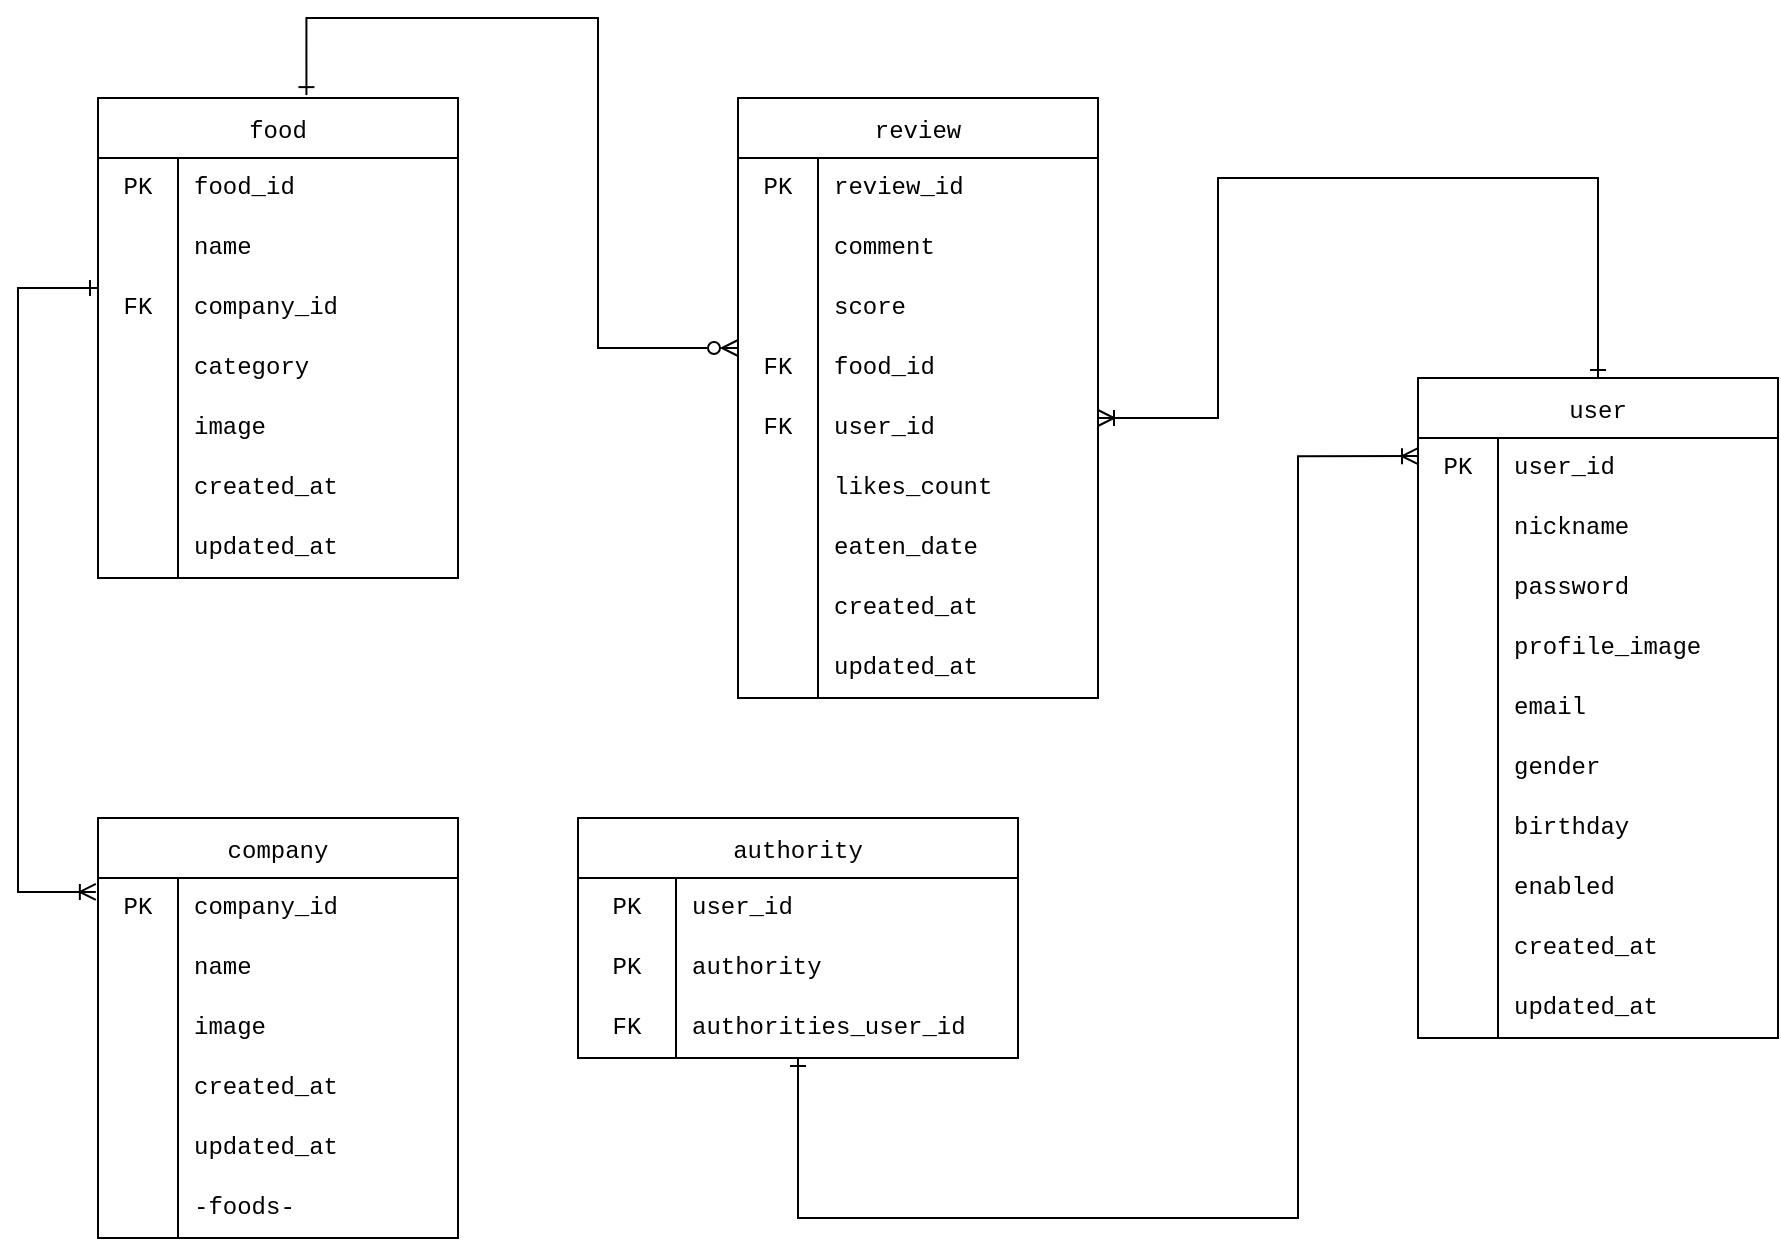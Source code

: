 <mxfile>
    <diagram id="VtJQWgpLsLwjE4KGyv9r" name="페이지-1">
        <mxGraphModel dx="1047" dy="664" grid="1" gridSize="10" guides="1" tooltips="1" connect="1" arrows="1" fold="1" page="1" pageScale="1" pageWidth="1169" pageHeight="827" background="none" math="0" shadow="0">
            <root>
                <mxCell id="0"/>
                <mxCell id="1" parent="0"/>
                <mxCell id="TjO5_9sS9XQUn8M-0InC-1" value="food" style="shape=table;startSize=30;container=1;collapsible=0;childLayout=tableLayout;fixedRows=1;rowLines=0;fontStyle=0;fontFamily=Courier New;labelBackgroundColor=none;fontColor=default;fontSize=12;" parent="1" vertex="1">
                    <mxGeometry x="80" y="80" width="180" height="240" as="geometry"/>
                </mxCell>
                <mxCell id="TjO5_9sS9XQUn8M-0InC-2" value="" style="shape=tableRow;horizontal=0;startSize=0;swimlaneHead=0;swimlaneBody=0;top=0;left=0;bottom=0;right=0;collapsible=0;dropTarget=0;fillColor=none;points=[[0,0.5],[1,0.5]];portConstraint=eastwest;fontFamily=Courier New;labelBackgroundColor=none;fontColor=default;fontStyle=0;fontSize=12;" parent="TjO5_9sS9XQUn8M-0InC-1" vertex="1">
                    <mxGeometry y="30" width="180" height="30" as="geometry"/>
                </mxCell>
                <mxCell id="TjO5_9sS9XQUn8M-0InC-3" value="PK" style="shape=partialRectangle;html=1;whiteSpace=wrap;connectable=0;fillColor=none;top=0;left=0;bottom=0;right=0;overflow=hidden;pointerEvents=1;fontFamily=Courier New;labelBackgroundColor=none;fontColor=default;fontStyle=0;fontSize=12;" parent="TjO5_9sS9XQUn8M-0InC-2" vertex="1">
                    <mxGeometry width="40" height="30" as="geometry">
                        <mxRectangle width="40" height="30" as="alternateBounds"/>
                    </mxGeometry>
                </mxCell>
                <mxCell id="TjO5_9sS9XQUn8M-0InC-4" value="food_id" style="shape=partialRectangle;html=1;whiteSpace=wrap;connectable=0;fillColor=none;top=0;left=0;bottom=0;right=0;align=left;spacingLeft=6;overflow=hidden;fontFamily=Courier New;labelBackgroundColor=none;fontColor=default;fontStyle=0;fontSize=12;" parent="TjO5_9sS9XQUn8M-0InC-2" vertex="1">
                    <mxGeometry x="40" width="140" height="30" as="geometry">
                        <mxRectangle width="140" height="30" as="alternateBounds"/>
                    </mxGeometry>
                </mxCell>
                <mxCell id="TjO5_9sS9XQUn8M-0InC-5" value="" style="shape=tableRow;horizontal=0;startSize=0;swimlaneHead=0;swimlaneBody=0;top=0;left=0;bottom=0;right=0;collapsible=0;dropTarget=0;fillColor=none;points=[[0,0.5],[1,0.5]];portConstraint=eastwest;fontFamily=Courier New;labelBackgroundColor=none;fontColor=default;fontStyle=0;fontSize=12;" parent="TjO5_9sS9XQUn8M-0InC-1" vertex="1">
                    <mxGeometry y="60" width="180" height="30" as="geometry"/>
                </mxCell>
                <mxCell id="TjO5_9sS9XQUn8M-0InC-6" value="" style="shape=partialRectangle;html=1;whiteSpace=wrap;connectable=0;fillColor=none;top=0;left=0;bottom=0;right=0;overflow=hidden;fontFamily=Courier New;labelBackgroundColor=none;fontColor=default;fontStyle=0;fontSize=12;" parent="TjO5_9sS9XQUn8M-0InC-5" vertex="1">
                    <mxGeometry width="40" height="30" as="geometry">
                        <mxRectangle width="40" height="30" as="alternateBounds"/>
                    </mxGeometry>
                </mxCell>
                <mxCell id="TjO5_9sS9XQUn8M-0InC-7" value="name" style="shape=partialRectangle;html=1;whiteSpace=wrap;connectable=0;fillColor=none;top=0;left=0;bottom=0;right=0;align=left;spacingLeft=6;overflow=hidden;fontFamily=Courier New;labelBackgroundColor=none;fontColor=default;fontStyle=0;fontSize=12;" parent="TjO5_9sS9XQUn8M-0InC-5" vertex="1">
                    <mxGeometry x="40" width="140" height="30" as="geometry">
                        <mxRectangle width="140" height="30" as="alternateBounds"/>
                    </mxGeometry>
                </mxCell>
                <mxCell id="TjO5_9sS9XQUn8M-0InC-70" style="shape=tableRow;horizontal=0;startSize=0;swimlaneHead=0;swimlaneBody=0;top=0;left=0;bottom=0;right=0;collapsible=0;dropTarget=0;fillColor=none;points=[[0,0.5],[1,0.5]];portConstraint=eastwest;fontFamily=Courier New;labelBackgroundColor=none;fontColor=default;fontStyle=0;fontSize=12;" parent="TjO5_9sS9XQUn8M-0InC-1" vertex="1">
                    <mxGeometry y="90" width="180" height="30" as="geometry"/>
                </mxCell>
                <mxCell id="TjO5_9sS9XQUn8M-0InC-71" value="FK" style="shape=partialRectangle;html=1;whiteSpace=wrap;connectable=0;fillColor=none;top=0;left=0;bottom=0;right=0;overflow=hidden;fontFamily=Courier New;labelBackgroundColor=none;fontColor=default;fontStyle=0;fontSize=12;" parent="TjO5_9sS9XQUn8M-0InC-70" vertex="1">
                    <mxGeometry width="40" height="30" as="geometry">
                        <mxRectangle width="40" height="30" as="alternateBounds"/>
                    </mxGeometry>
                </mxCell>
                <mxCell id="TjO5_9sS9XQUn8M-0InC-72" value="company_id" style="shape=partialRectangle;html=1;whiteSpace=wrap;connectable=0;fillColor=none;top=0;left=0;bottom=0;right=0;align=left;spacingLeft=6;overflow=hidden;fontFamily=Courier New;labelBackgroundColor=none;fontColor=default;fontStyle=0;fontSize=12;" parent="TjO5_9sS9XQUn8M-0InC-70" vertex="1">
                    <mxGeometry x="40" width="140" height="30" as="geometry">
                        <mxRectangle width="140" height="30" as="alternateBounds"/>
                    </mxGeometry>
                </mxCell>
                <mxCell id="TjO5_9sS9XQUn8M-0InC-148" style="shape=tableRow;horizontal=0;startSize=0;swimlaneHead=0;swimlaneBody=0;top=0;left=0;bottom=0;right=0;collapsible=0;dropTarget=0;fillColor=none;points=[[0,0.5],[1,0.5]];portConstraint=eastwest;fontFamily=Courier New;labelBackgroundColor=none;fontColor=default;fontStyle=0;fontSize=12;" parent="TjO5_9sS9XQUn8M-0InC-1" vertex="1">
                    <mxGeometry y="120" width="180" height="30" as="geometry"/>
                </mxCell>
                <mxCell id="TjO5_9sS9XQUn8M-0InC-149" style="shape=partialRectangle;html=1;whiteSpace=wrap;connectable=0;fillColor=none;top=0;left=0;bottom=0;right=0;overflow=hidden;fontFamily=Courier New;labelBackgroundColor=none;fontColor=default;fontStyle=0;fontSize=12;" parent="TjO5_9sS9XQUn8M-0InC-148" vertex="1">
                    <mxGeometry width="40" height="30" as="geometry">
                        <mxRectangle width="40" height="30" as="alternateBounds"/>
                    </mxGeometry>
                </mxCell>
                <mxCell id="TjO5_9sS9XQUn8M-0InC-150" value="category" style="shape=partialRectangle;html=1;whiteSpace=wrap;connectable=0;fillColor=none;top=0;left=0;bottom=0;right=0;align=left;spacingLeft=6;overflow=hidden;fontFamily=Courier New;labelBackgroundColor=none;fontColor=default;fontStyle=0;fontSize=12;" parent="TjO5_9sS9XQUn8M-0InC-148" vertex="1">
                    <mxGeometry x="40" width="140" height="30" as="geometry">
                        <mxRectangle width="140" height="30" as="alternateBounds"/>
                    </mxGeometry>
                </mxCell>
                <mxCell id="TjO5_9sS9XQUn8M-0InC-39" style="shape=tableRow;horizontal=0;startSize=0;swimlaneHead=0;swimlaneBody=0;top=0;left=0;bottom=0;right=0;collapsible=0;dropTarget=0;fillColor=none;points=[[0,0.5],[1,0.5]];portConstraint=eastwest;fontFamily=Courier New;labelBackgroundColor=none;fontColor=default;fontStyle=0;fontSize=12;" parent="TjO5_9sS9XQUn8M-0InC-1" vertex="1">
                    <mxGeometry y="150" width="180" height="30" as="geometry"/>
                </mxCell>
                <mxCell id="TjO5_9sS9XQUn8M-0InC-40" style="shape=partialRectangle;html=1;whiteSpace=wrap;connectable=0;fillColor=none;top=0;left=0;bottom=0;right=0;overflow=hidden;fontFamily=Courier New;labelBackgroundColor=none;fontColor=default;fontStyle=0;fontSize=12;" parent="TjO5_9sS9XQUn8M-0InC-39" vertex="1">
                    <mxGeometry width="40" height="30" as="geometry">
                        <mxRectangle width="40" height="30" as="alternateBounds"/>
                    </mxGeometry>
                </mxCell>
                <mxCell id="TjO5_9sS9XQUn8M-0InC-41" value="image" style="shape=partialRectangle;html=1;whiteSpace=wrap;connectable=0;fillColor=none;top=0;left=0;bottom=0;right=0;align=left;spacingLeft=6;overflow=hidden;fontFamily=Courier New;labelBackgroundColor=none;fontColor=default;fontStyle=0;fontSize=12;" parent="TjO5_9sS9XQUn8M-0InC-39" vertex="1">
                    <mxGeometry x="40" width="140" height="30" as="geometry">
                        <mxRectangle width="140" height="30" as="alternateBounds"/>
                    </mxGeometry>
                </mxCell>
                <mxCell id="TjO5_9sS9XQUn8M-0InC-42" style="shape=tableRow;horizontal=0;startSize=0;swimlaneHead=0;swimlaneBody=0;top=0;left=0;bottom=0;right=0;collapsible=0;dropTarget=0;fillColor=none;points=[[0,0.5],[1,0.5]];portConstraint=eastwest;fontFamily=Courier New;labelBackgroundColor=none;fontColor=default;fontStyle=0;fontSize=12;" parent="TjO5_9sS9XQUn8M-0InC-1" vertex="1">
                    <mxGeometry y="180" width="180" height="30" as="geometry"/>
                </mxCell>
                <mxCell id="TjO5_9sS9XQUn8M-0InC-43" style="shape=partialRectangle;html=1;whiteSpace=wrap;connectable=0;fillColor=none;top=0;left=0;bottom=0;right=0;overflow=hidden;fontFamily=Courier New;labelBackgroundColor=none;fontColor=default;fontStyle=0;fontSize=12;" parent="TjO5_9sS9XQUn8M-0InC-42" vertex="1">
                    <mxGeometry width="40" height="30" as="geometry">
                        <mxRectangle width="40" height="30" as="alternateBounds"/>
                    </mxGeometry>
                </mxCell>
                <mxCell id="TjO5_9sS9XQUn8M-0InC-44" value="created_at" style="shape=partialRectangle;html=1;whiteSpace=wrap;connectable=0;fillColor=none;top=0;left=0;bottom=0;right=0;align=left;spacingLeft=6;overflow=hidden;fontFamily=Courier New;labelBackgroundColor=none;fontColor=default;fontStyle=0;fontSize=12;" parent="TjO5_9sS9XQUn8M-0InC-42" vertex="1">
                    <mxGeometry x="40" width="140" height="30" as="geometry">
                        <mxRectangle width="140" height="30" as="alternateBounds"/>
                    </mxGeometry>
                </mxCell>
                <mxCell id="TjO5_9sS9XQUn8M-0InC-45" style="shape=tableRow;horizontal=0;startSize=0;swimlaneHead=0;swimlaneBody=0;top=0;left=0;bottom=0;right=0;collapsible=0;dropTarget=0;fillColor=none;points=[[0,0.5],[1,0.5]];portConstraint=eastwest;fontFamily=Courier New;labelBackgroundColor=none;fontColor=default;fontStyle=0;fontSize=12;" parent="TjO5_9sS9XQUn8M-0InC-1" vertex="1">
                    <mxGeometry y="210" width="180" height="30" as="geometry"/>
                </mxCell>
                <mxCell id="TjO5_9sS9XQUn8M-0InC-46" style="shape=partialRectangle;html=1;whiteSpace=wrap;connectable=0;fillColor=none;top=0;left=0;bottom=0;right=0;overflow=hidden;fontFamily=Courier New;labelBackgroundColor=none;fontColor=default;fontStyle=0;fontSize=12;" parent="TjO5_9sS9XQUn8M-0InC-45" vertex="1">
                    <mxGeometry width="40" height="30" as="geometry">
                        <mxRectangle width="40" height="30" as="alternateBounds"/>
                    </mxGeometry>
                </mxCell>
                <mxCell id="TjO5_9sS9XQUn8M-0InC-47" value="updated_at" style="shape=partialRectangle;html=1;whiteSpace=wrap;connectable=0;fillColor=none;top=0;left=0;bottom=0;right=0;align=left;spacingLeft=6;overflow=hidden;fontFamily=Courier New;labelBackgroundColor=none;fontColor=default;fontStyle=0;fontSize=12;" parent="TjO5_9sS9XQUn8M-0InC-45" vertex="1">
                    <mxGeometry x="40" width="140" height="30" as="geometry">
                        <mxRectangle width="140" height="30" as="alternateBounds"/>
                    </mxGeometry>
                </mxCell>
                <mxCell id="TjO5_9sS9XQUn8M-0InC-48" value="company" style="shape=table;startSize=30;container=1;collapsible=0;childLayout=tableLayout;fixedRows=1;rowLines=0;fontStyle=0;fontFamily=Courier New;labelBackgroundColor=none;fontColor=default;fontSize=12;" parent="1" vertex="1">
                    <mxGeometry x="80" y="440" width="180" height="210" as="geometry"/>
                </mxCell>
                <mxCell id="TjO5_9sS9XQUn8M-0InC-49" value="" style="shape=tableRow;horizontal=0;startSize=0;swimlaneHead=0;swimlaneBody=0;top=0;left=0;bottom=0;right=0;collapsible=0;dropTarget=0;fillColor=none;points=[[0,0.5],[1,0.5]];portConstraint=eastwest;fontFamily=Courier New;labelBackgroundColor=none;fontColor=default;fontStyle=0;fontSize=12;" parent="TjO5_9sS9XQUn8M-0InC-48" vertex="1">
                    <mxGeometry y="30" width="180" height="30" as="geometry"/>
                </mxCell>
                <mxCell id="TjO5_9sS9XQUn8M-0InC-50" value="PK" style="shape=partialRectangle;html=1;whiteSpace=wrap;connectable=0;fillColor=none;top=0;left=0;bottom=0;right=0;overflow=hidden;pointerEvents=1;fontFamily=Courier New;labelBackgroundColor=none;fontColor=default;fontStyle=0;fontSize=12;" parent="TjO5_9sS9XQUn8M-0InC-49" vertex="1">
                    <mxGeometry width="40" height="30" as="geometry">
                        <mxRectangle width="40" height="30" as="alternateBounds"/>
                    </mxGeometry>
                </mxCell>
                <mxCell id="TjO5_9sS9XQUn8M-0InC-51" value="company_id" style="shape=partialRectangle;html=1;whiteSpace=wrap;connectable=0;fillColor=none;top=0;left=0;bottom=0;right=0;align=left;spacingLeft=6;overflow=hidden;fontFamily=Courier New;labelBackgroundColor=none;fontColor=default;fontStyle=0;fontSize=12;" parent="TjO5_9sS9XQUn8M-0InC-49" vertex="1">
                    <mxGeometry x="40" width="140" height="30" as="geometry">
                        <mxRectangle width="140" height="30" as="alternateBounds"/>
                    </mxGeometry>
                </mxCell>
                <mxCell id="TjO5_9sS9XQUn8M-0InC-52" value="" style="shape=tableRow;horizontal=0;startSize=0;swimlaneHead=0;swimlaneBody=0;top=0;left=0;bottom=0;right=0;collapsible=0;dropTarget=0;fillColor=none;points=[[0,0.5],[1,0.5]];portConstraint=eastwest;fontFamily=Courier New;labelBackgroundColor=none;fontColor=default;fontStyle=0;fontSize=12;" parent="TjO5_9sS9XQUn8M-0InC-48" vertex="1">
                    <mxGeometry y="60" width="180" height="30" as="geometry"/>
                </mxCell>
                <mxCell id="TjO5_9sS9XQUn8M-0InC-53" value="" style="shape=partialRectangle;html=1;whiteSpace=wrap;connectable=0;fillColor=none;top=0;left=0;bottom=0;right=0;overflow=hidden;fontFamily=Courier New;labelBackgroundColor=none;fontColor=default;fontStyle=0;fontSize=12;" parent="TjO5_9sS9XQUn8M-0InC-52" vertex="1">
                    <mxGeometry width="40" height="30" as="geometry">
                        <mxRectangle width="40" height="30" as="alternateBounds"/>
                    </mxGeometry>
                </mxCell>
                <mxCell id="TjO5_9sS9XQUn8M-0InC-54" value="name" style="shape=partialRectangle;html=1;whiteSpace=wrap;connectable=0;fillColor=none;top=0;left=0;bottom=0;right=0;align=left;spacingLeft=6;overflow=hidden;fontFamily=Courier New;labelBackgroundColor=none;fontColor=default;fontStyle=0;fontSize=12;" parent="TjO5_9sS9XQUn8M-0InC-52" vertex="1">
                    <mxGeometry x="40" width="140" height="30" as="geometry">
                        <mxRectangle width="140" height="30" as="alternateBounds"/>
                    </mxGeometry>
                </mxCell>
                <mxCell id="TjO5_9sS9XQUn8M-0InC-58" style="shape=tableRow;horizontal=0;startSize=0;swimlaneHead=0;swimlaneBody=0;top=0;left=0;bottom=0;right=0;collapsible=0;dropTarget=0;fillColor=none;points=[[0,0.5],[1,0.5]];portConstraint=eastwest;fontFamily=Courier New;labelBackgroundColor=none;fontColor=default;fontStyle=0;fontSize=12;" parent="TjO5_9sS9XQUn8M-0InC-48" vertex="1">
                    <mxGeometry y="90" width="180" height="30" as="geometry"/>
                </mxCell>
                <mxCell id="TjO5_9sS9XQUn8M-0InC-59" style="shape=partialRectangle;html=1;whiteSpace=wrap;connectable=0;fillColor=none;top=0;left=0;bottom=0;right=0;overflow=hidden;fontFamily=Courier New;labelBackgroundColor=none;fontColor=default;fontStyle=0;fontSize=12;" parent="TjO5_9sS9XQUn8M-0InC-58" vertex="1">
                    <mxGeometry width="40" height="30" as="geometry">
                        <mxRectangle width="40" height="30" as="alternateBounds"/>
                    </mxGeometry>
                </mxCell>
                <mxCell id="TjO5_9sS9XQUn8M-0InC-60" value="image" style="shape=partialRectangle;html=1;whiteSpace=wrap;connectable=0;fillColor=none;top=0;left=0;bottom=0;right=0;align=left;spacingLeft=6;overflow=hidden;fontFamily=Courier New;labelBackgroundColor=none;fontColor=default;fontStyle=0;fontSize=12;" parent="TjO5_9sS9XQUn8M-0InC-58" vertex="1">
                    <mxGeometry x="40" width="140" height="30" as="geometry">
                        <mxRectangle width="140" height="30" as="alternateBounds"/>
                    </mxGeometry>
                </mxCell>
                <mxCell id="TjO5_9sS9XQUn8M-0InC-61" style="shape=tableRow;horizontal=0;startSize=0;swimlaneHead=0;swimlaneBody=0;top=0;left=0;bottom=0;right=0;collapsible=0;dropTarget=0;fillColor=none;points=[[0,0.5],[1,0.5]];portConstraint=eastwest;fontFamily=Courier New;labelBackgroundColor=none;fontColor=default;fontStyle=0;fontSize=12;" parent="TjO5_9sS9XQUn8M-0InC-48" vertex="1">
                    <mxGeometry y="120" width="180" height="30" as="geometry"/>
                </mxCell>
                <mxCell id="TjO5_9sS9XQUn8M-0InC-62" style="shape=partialRectangle;html=1;whiteSpace=wrap;connectable=0;fillColor=none;top=0;left=0;bottom=0;right=0;overflow=hidden;fontFamily=Courier New;labelBackgroundColor=none;fontColor=default;fontStyle=0;fontSize=12;" parent="TjO5_9sS9XQUn8M-0InC-61" vertex="1">
                    <mxGeometry width="40" height="30" as="geometry">
                        <mxRectangle width="40" height="30" as="alternateBounds"/>
                    </mxGeometry>
                </mxCell>
                <mxCell id="TjO5_9sS9XQUn8M-0InC-63" value="created_at" style="shape=partialRectangle;html=1;whiteSpace=wrap;connectable=0;fillColor=none;top=0;left=0;bottom=0;right=0;align=left;spacingLeft=6;overflow=hidden;fontFamily=Courier New;labelBackgroundColor=none;fontColor=default;fontStyle=0;fontSize=12;" parent="TjO5_9sS9XQUn8M-0InC-61" vertex="1">
                    <mxGeometry x="40" width="140" height="30" as="geometry">
                        <mxRectangle width="140" height="30" as="alternateBounds"/>
                    </mxGeometry>
                </mxCell>
                <mxCell id="TjO5_9sS9XQUn8M-0InC-64" style="shape=tableRow;horizontal=0;startSize=0;swimlaneHead=0;swimlaneBody=0;top=0;left=0;bottom=0;right=0;collapsible=0;dropTarget=0;fillColor=none;points=[[0,0.5],[1,0.5]];portConstraint=eastwest;fontFamily=Courier New;labelBackgroundColor=none;fontColor=default;fontStyle=0;fontSize=12;" parent="TjO5_9sS9XQUn8M-0InC-48" vertex="1">
                    <mxGeometry y="150" width="180" height="30" as="geometry"/>
                </mxCell>
                <mxCell id="TjO5_9sS9XQUn8M-0InC-65" style="shape=partialRectangle;html=1;whiteSpace=wrap;connectable=0;fillColor=none;top=0;left=0;bottom=0;right=0;overflow=hidden;fontFamily=Courier New;labelBackgroundColor=none;fontColor=default;fontStyle=0;fontSize=12;" parent="TjO5_9sS9XQUn8M-0InC-64" vertex="1">
                    <mxGeometry width="40" height="30" as="geometry">
                        <mxRectangle width="40" height="30" as="alternateBounds"/>
                    </mxGeometry>
                </mxCell>
                <mxCell id="TjO5_9sS9XQUn8M-0InC-66" value="updated_at" style="shape=partialRectangle;html=1;whiteSpace=wrap;connectable=0;fillColor=none;top=0;left=0;bottom=0;right=0;align=left;spacingLeft=6;overflow=hidden;fontFamily=Courier New;labelBackgroundColor=none;fontColor=default;fontStyle=0;fontSize=12;" parent="TjO5_9sS9XQUn8M-0InC-64" vertex="1">
                    <mxGeometry x="40" width="140" height="30" as="geometry">
                        <mxRectangle width="140" height="30" as="alternateBounds"/>
                    </mxGeometry>
                </mxCell>
                <mxCell id="TjO5_9sS9XQUn8M-0InC-67" style="shape=tableRow;horizontal=0;startSize=0;swimlaneHead=0;swimlaneBody=0;top=0;left=0;bottom=0;right=0;collapsible=0;dropTarget=0;fillColor=none;points=[[0,0.5],[1,0.5]];portConstraint=eastwest;fontFamily=Courier New;labelBackgroundColor=none;fontColor=default;fontStyle=0;fontSize=12;" parent="TjO5_9sS9XQUn8M-0InC-48" vertex="1">
                    <mxGeometry y="180" width="180" height="30" as="geometry"/>
                </mxCell>
                <mxCell id="TjO5_9sS9XQUn8M-0InC-68" value="" style="shape=partialRectangle;html=1;whiteSpace=wrap;connectable=0;fillColor=none;top=0;left=0;bottom=0;right=0;overflow=hidden;fontFamily=Courier New;labelBackgroundColor=none;fontColor=default;fontStyle=0;fontSize=12;" parent="TjO5_9sS9XQUn8M-0InC-67" vertex="1">
                    <mxGeometry width="40" height="30" as="geometry">
                        <mxRectangle width="40" height="30" as="alternateBounds"/>
                    </mxGeometry>
                </mxCell>
                <mxCell id="TjO5_9sS9XQUn8M-0InC-69" value="-foods-" style="shape=partialRectangle;html=1;whiteSpace=wrap;connectable=0;fillColor=none;top=0;left=0;bottom=0;right=0;align=left;spacingLeft=6;overflow=hidden;fontFamily=Courier New;labelBackgroundColor=none;fontColor=default;fontStyle=0;fontSize=12;" parent="TjO5_9sS9XQUn8M-0InC-67" vertex="1">
                    <mxGeometry x="40" width="140" height="30" as="geometry">
                        <mxRectangle width="140" height="30" as="alternateBounds"/>
                    </mxGeometry>
                </mxCell>
                <mxCell id="TjO5_9sS9XQUn8M-0InC-185" style="edgeStyle=orthogonalEdgeStyle;rounded=0;orthogonalLoop=1;jettySize=auto;html=1;startArrow=ERone;startFill=0;endArrow=ERoneToMany;endFill=0;fontFamily=Courier New;labelBackgroundColor=none;fontColor=default;fontStyle=0;fontSize=12;" parent="1" source="TjO5_9sS9XQUn8M-0InC-95" target="TjO5_9sS9XQUn8M-0InC-139" edge="1">
                    <mxGeometry relative="1" as="geometry">
                        <Array as="points">
                            <mxPoint x="830" y="120"/>
                            <mxPoint x="640" y="120"/>
                            <mxPoint x="640" y="240"/>
                        </Array>
                    </mxGeometry>
                </mxCell>
                <mxCell id="TjO5_9sS9XQUn8M-0InC-95" value="user" style="shape=table;startSize=30;container=1;collapsible=0;childLayout=tableLayout;fixedRows=1;rowLines=0;fontStyle=0;fontFamily=Courier New;labelBackgroundColor=none;fontColor=default;fontSize=12;" parent="1" vertex="1">
                    <mxGeometry x="740" y="220" width="180" height="330" as="geometry"/>
                </mxCell>
                <mxCell id="TjO5_9sS9XQUn8M-0InC-96" value="" style="shape=tableRow;horizontal=0;startSize=0;swimlaneHead=0;swimlaneBody=0;top=0;left=0;bottom=0;right=0;collapsible=0;dropTarget=0;fillColor=none;points=[[0,0.5],[1,0.5]];portConstraint=eastwest;fontFamily=Courier New;labelBackgroundColor=none;fontColor=default;fontStyle=0;fontSize=12;" parent="TjO5_9sS9XQUn8M-0InC-95" vertex="1">
                    <mxGeometry y="30" width="180" height="30" as="geometry"/>
                </mxCell>
                <mxCell id="TjO5_9sS9XQUn8M-0InC-97" value="PK" style="shape=partialRectangle;html=1;whiteSpace=wrap;connectable=0;fillColor=none;top=0;left=0;bottom=0;right=0;overflow=hidden;pointerEvents=1;fontFamily=Courier New;labelBackgroundColor=none;fontColor=default;fontStyle=0;fontSize=12;" parent="TjO5_9sS9XQUn8M-0InC-96" vertex="1">
                    <mxGeometry width="40" height="30" as="geometry">
                        <mxRectangle width="40" height="30" as="alternateBounds"/>
                    </mxGeometry>
                </mxCell>
                <mxCell id="TjO5_9sS9XQUn8M-0InC-98" value="user_id" style="shape=partialRectangle;html=1;whiteSpace=wrap;connectable=0;fillColor=none;top=0;left=0;bottom=0;right=0;align=left;spacingLeft=6;overflow=hidden;fontFamily=Courier New;labelBackgroundColor=none;fontColor=default;fontStyle=0;fontSize=12;" parent="TjO5_9sS9XQUn8M-0InC-96" vertex="1">
                    <mxGeometry x="40" width="140" height="30" as="geometry">
                        <mxRectangle width="140" height="30" as="alternateBounds"/>
                    </mxGeometry>
                </mxCell>
                <mxCell id="TjO5_9sS9XQUn8M-0InC-99" value="" style="shape=tableRow;horizontal=0;startSize=0;swimlaneHead=0;swimlaneBody=0;top=0;left=0;bottom=0;right=0;collapsible=0;dropTarget=0;fillColor=none;points=[[0,0.5],[1,0.5]];portConstraint=eastwest;fontFamily=Courier New;labelBackgroundColor=none;fontColor=default;fontStyle=0;fontSize=12;" parent="TjO5_9sS9XQUn8M-0InC-95" vertex="1">
                    <mxGeometry y="60" width="180" height="30" as="geometry"/>
                </mxCell>
                <mxCell id="TjO5_9sS9XQUn8M-0InC-100" value="" style="shape=partialRectangle;html=1;whiteSpace=wrap;connectable=0;fillColor=none;top=0;left=0;bottom=0;right=0;overflow=hidden;fontFamily=Courier New;labelBackgroundColor=none;fontColor=default;fontStyle=0;fontSize=12;" parent="TjO5_9sS9XQUn8M-0InC-99" vertex="1">
                    <mxGeometry width="40" height="30" as="geometry">
                        <mxRectangle width="40" height="30" as="alternateBounds"/>
                    </mxGeometry>
                </mxCell>
                <mxCell id="TjO5_9sS9XQUn8M-0InC-101" value="nickname" style="shape=partialRectangle;html=1;whiteSpace=wrap;connectable=0;fillColor=none;top=0;left=0;bottom=0;right=0;align=left;spacingLeft=6;overflow=hidden;fontFamily=Courier New;labelBackgroundColor=none;fontColor=default;fontStyle=0;fontSize=12;" parent="TjO5_9sS9XQUn8M-0InC-99" vertex="1">
                    <mxGeometry x="40" width="140" height="30" as="geometry">
                        <mxRectangle width="140" height="30" as="alternateBounds"/>
                    </mxGeometry>
                </mxCell>
                <mxCell id="TjO5_9sS9XQUn8M-0InC-102" value="" style="shape=tableRow;horizontal=0;startSize=0;swimlaneHead=0;swimlaneBody=0;top=0;left=0;bottom=0;right=0;collapsible=0;dropTarget=0;fillColor=none;points=[[0,0.5],[1,0.5]];portConstraint=eastwest;fontFamily=Courier New;labelBackgroundColor=none;fontColor=default;fontStyle=0;fontSize=12;" parent="TjO5_9sS9XQUn8M-0InC-95" vertex="1">
                    <mxGeometry y="90" width="180" height="30" as="geometry"/>
                </mxCell>
                <mxCell id="TjO5_9sS9XQUn8M-0InC-103" value="" style="shape=partialRectangle;html=1;whiteSpace=wrap;connectable=0;fillColor=none;top=0;left=0;bottom=0;right=0;overflow=hidden;fontFamily=Courier New;labelBackgroundColor=none;fontColor=default;fontStyle=0;fontSize=12;" parent="TjO5_9sS9XQUn8M-0InC-102" vertex="1">
                    <mxGeometry width="40" height="30" as="geometry">
                        <mxRectangle width="40" height="30" as="alternateBounds"/>
                    </mxGeometry>
                </mxCell>
                <mxCell id="TjO5_9sS9XQUn8M-0InC-104" value="password" style="shape=partialRectangle;html=1;whiteSpace=wrap;connectable=0;fillColor=none;top=0;left=0;bottom=0;right=0;align=left;spacingLeft=6;overflow=hidden;fontFamily=Courier New;labelBackgroundColor=none;fontColor=default;fontStyle=0;fontSize=12;" parent="TjO5_9sS9XQUn8M-0InC-102" vertex="1">
                    <mxGeometry x="40" width="140" height="30" as="geometry">
                        <mxRectangle width="140" height="30" as="alternateBounds"/>
                    </mxGeometry>
                </mxCell>
                <mxCell id="TjO5_9sS9XQUn8M-0InC-108" style="shape=tableRow;horizontal=0;startSize=0;swimlaneHead=0;swimlaneBody=0;top=0;left=0;bottom=0;right=0;collapsible=0;dropTarget=0;fillColor=none;points=[[0,0.5],[1,0.5]];portConstraint=eastwest;fontFamily=Courier New;labelBackgroundColor=none;fontColor=default;fontStyle=0;fontSize=12;" parent="TjO5_9sS9XQUn8M-0InC-95" vertex="1">
                    <mxGeometry y="120" width="180" height="30" as="geometry"/>
                </mxCell>
                <mxCell id="TjO5_9sS9XQUn8M-0InC-109" style="shape=partialRectangle;html=1;whiteSpace=wrap;connectable=0;fillColor=none;top=0;left=0;bottom=0;right=0;overflow=hidden;fontFamily=Courier New;labelBackgroundColor=none;fontColor=default;fontStyle=0;fontSize=12;" parent="TjO5_9sS9XQUn8M-0InC-108" vertex="1">
                    <mxGeometry width="40" height="30" as="geometry">
                        <mxRectangle width="40" height="30" as="alternateBounds"/>
                    </mxGeometry>
                </mxCell>
                <mxCell id="TjO5_9sS9XQUn8M-0InC-110" value="profile_image" style="shape=partialRectangle;html=1;whiteSpace=wrap;connectable=0;fillColor=none;top=0;left=0;bottom=0;right=0;align=left;spacingLeft=6;overflow=hidden;fontFamily=Courier New;labelBackgroundColor=none;fontColor=default;fontStyle=0;fontSize=12;" parent="TjO5_9sS9XQUn8M-0InC-108" vertex="1">
                    <mxGeometry x="40" width="140" height="30" as="geometry">
                        <mxRectangle width="140" height="30" as="alternateBounds"/>
                    </mxGeometry>
                </mxCell>
                <mxCell id="TjO5_9sS9XQUn8M-0InC-120" style="shape=tableRow;horizontal=0;startSize=0;swimlaneHead=0;swimlaneBody=0;top=0;left=0;bottom=0;right=0;collapsible=0;dropTarget=0;fillColor=none;points=[[0,0.5],[1,0.5]];portConstraint=eastwest;fontFamily=Courier New;labelBackgroundColor=none;fontColor=default;fontStyle=0;fontSize=12;" parent="TjO5_9sS9XQUn8M-0InC-95" vertex="1">
                    <mxGeometry y="150" width="180" height="30" as="geometry"/>
                </mxCell>
                <mxCell id="TjO5_9sS9XQUn8M-0InC-121" style="shape=partialRectangle;html=1;whiteSpace=wrap;connectable=0;fillColor=none;top=0;left=0;bottom=0;right=0;overflow=hidden;fontFamily=Courier New;labelBackgroundColor=none;fontColor=default;fontStyle=0;fontSize=12;" parent="TjO5_9sS9XQUn8M-0InC-120" vertex="1">
                    <mxGeometry width="40" height="30" as="geometry">
                        <mxRectangle width="40" height="30" as="alternateBounds"/>
                    </mxGeometry>
                </mxCell>
                <mxCell id="TjO5_9sS9XQUn8M-0InC-122" value="email" style="shape=partialRectangle;html=1;whiteSpace=wrap;connectable=0;fillColor=none;top=0;left=0;bottom=0;right=0;align=left;spacingLeft=6;overflow=hidden;fontFamily=Courier New;labelBackgroundColor=none;fontColor=default;fontStyle=0;fontSize=12;" parent="TjO5_9sS9XQUn8M-0InC-120" vertex="1">
                    <mxGeometry x="40" width="140" height="30" as="geometry">
                        <mxRectangle width="140" height="30" as="alternateBounds"/>
                    </mxGeometry>
                </mxCell>
                <mxCell id="TjO5_9sS9XQUn8M-0InC-117" style="shape=tableRow;horizontal=0;startSize=0;swimlaneHead=0;swimlaneBody=0;top=0;left=0;bottom=0;right=0;collapsible=0;dropTarget=0;fillColor=none;points=[[0,0.5],[1,0.5]];portConstraint=eastwest;fontFamily=Courier New;labelBackgroundColor=none;fontColor=default;fontStyle=0;fontSize=12;" parent="TjO5_9sS9XQUn8M-0InC-95" vertex="1">
                    <mxGeometry y="180" width="180" height="30" as="geometry"/>
                </mxCell>
                <mxCell id="TjO5_9sS9XQUn8M-0InC-118" style="shape=partialRectangle;html=1;whiteSpace=wrap;connectable=0;fillColor=none;top=0;left=0;bottom=0;right=0;overflow=hidden;fontFamily=Courier New;labelBackgroundColor=none;fontColor=default;fontStyle=0;fontSize=12;" parent="TjO5_9sS9XQUn8M-0InC-117" vertex="1">
                    <mxGeometry width="40" height="30" as="geometry">
                        <mxRectangle width="40" height="30" as="alternateBounds"/>
                    </mxGeometry>
                </mxCell>
                <mxCell id="TjO5_9sS9XQUn8M-0InC-119" value="gender" style="shape=partialRectangle;html=1;whiteSpace=wrap;connectable=0;fillColor=none;top=0;left=0;bottom=0;right=0;align=left;spacingLeft=6;overflow=hidden;fontFamily=Courier New;labelBackgroundColor=none;fontColor=default;fontStyle=0;fontSize=12;" parent="TjO5_9sS9XQUn8M-0InC-117" vertex="1">
                    <mxGeometry x="40" width="140" height="30" as="geometry">
                        <mxRectangle width="140" height="30" as="alternateBounds"/>
                    </mxGeometry>
                </mxCell>
                <mxCell id="TjO5_9sS9XQUn8M-0InC-123" style="shape=tableRow;horizontal=0;startSize=0;swimlaneHead=0;swimlaneBody=0;top=0;left=0;bottom=0;right=0;collapsible=0;dropTarget=0;fillColor=none;points=[[0,0.5],[1,0.5]];portConstraint=eastwest;fontFamily=Courier New;labelBackgroundColor=none;fontColor=default;fontStyle=0;fontSize=12;" parent="TjO5_9sS9XQUn8M-0InC-95" vertex="1">
                    <mxGeometry y="210" width="180" height="30" as="geometry"/>
                </mxCell>
                <mxCell id="TjO5_9sS9XQUn8M-0InC-124" style="shape=partialRectangle;html=1;whiteSpace=wrap;connectable=0;fillColor=none;top=0;left=0;bottom=0;right=0;overflow=hidden;fontFamily=Courier New;labelBackgroundColor=none;fontColor=default;fontStyle=0;fontSize=12;" parent="TjO5_9sS9XQUn8M-0InC-123" vertex="1">
                    <mxGeometry width="40" height="30" as="geometry">
                        <mxRectangle width="40" height="30" as="alternateBounds"/>
                    </mxGeometry>
                </mxCell>
                <mxCell id="TjO5_9sS9XQUn8M-0InC-125" value="birthday" style="shape=partialRectangle;html=1;whiteSpace=wrap;connectable=0;fillColor=none;top=0;left=0;bottom=0;right=0;align=left;spacingLeft=6;overflow=hidden;fontFamily=Courier New;labelBackgroundColor=none;fontColor=default;fontStyle=0;fontSize=12;" parent="TjO5_9sS9XQUn8M-0InC-123" vertex="1">
                    <mxGeometry x="40" width="140" height="30" as="geometry">
                        <mxRectangle width="140" height="30" as="alternateBounds"/>
                    </mxGeometry>
                </mxCell>
                <mxCell id="6" style="shape=tableRow;horizontal=0;startSize=0;swimlaneHead=0;swimlaneBody=0;top=0;left=0;bottom=0;right=0;collapsible=0;dropTarget=0;fillColor=none;points=[[0,0.5],[1,0.5]];portConstraint=eastwest;fontFamily=Courier New;labelBackgroundColor=none;fontColor=default;fontStyle=0;fontSize=12;" parent="TjO5_9sS9XQUn8M-0InC-95" vertex="1">
                    <mxGeometry y="240" width="180" height="30" as="geometry"/>
                </mxCell>
                <mxCell id="7" style="shape=partialRectangle;html=1;whiteSpace=wrap;connectable=0;fillColor=none;top=0;left=0;bottom=0;right=0;overflow=hidden;fontFamily=Courier New;labelBackgroundColor=none;fontColor=default;fontStyle=0;fontSize=12;" parent="6" vertex="1">
                    <mxGeometry width="40" height="30" as="geometry">
                        <mxRectangle width="40" height="30" as="alternateBounds"/>
                    </mxGeometry>
                </mxCell>
                <mxCell id="8" value="enabled" style="shape=partialRectangle;html=1;whiteSpace=wrap;connectable=0;fillColor=none;top=0;left=0;bottom=0;right=0;align=left;spacingLeft=6;overflow=hidden;fontFamily=Courier New;labelBackgroundColor=none;fontColor=default;fontStyle=0;fontSize=12;" parent="6" vertex="1">
                    <mxGeometry x="40" width="140" height="30" as="geometry">
                        <mxRectangle width="140" height="30" as="alternateBounds"/>
                    </mxGeometry>
                </mxCell>
                <mxCell id="TjO5_9sS9XQUn8M-0InC-111" style="shape=tableRow;horizontal=0;startSize=0;swimlaneHead=0;swimlaneBody=0;top=0;left=0;bottom=0;right=0;collapsible=0;dropTarget=0;fillColor=none;points=[[0,0.5],[1,0.5]];portConstraint=eastwest;fontFamily=Courier New;labelBackgroundColor=none;fontColor=default;fontStyle=0;fontSize=12;" parent="TjO5_9sS9XQUn8M-0InC-95" vertex="1">
                    <mxGeometry y="270" width="180" height="30" as="geometry"/>
                </mxCell>
                <mxCell id="TjO5_9sS9XQUn8M-0InC-112" style="shape=partialRectangle;html=1;whiteSpace=wrap;connectable=0;fillColor=none;top=0;left=0;bottom=0;right=0;overflow=hidden;fontFamily=Courier New;labelBackgroundColor=none;fontColor=default;fontStyle=0;fontSize=12;" parent="TjO5_9sS9XQUn8M-0InC-111" vertex="1">
                    <mxGeometry width="40" height="30" as="geometry">
                        <mxRectangle width="40" height="30" as="alternateBounds"/>
                    </mxGeometry>
                </mxCell>
                <mxCell id="TjO5_9sS9XQUn8M-0InC-113" value="created_at" style="shape=partialRectangle;html=1;whiteSpace=wrap;connectable=0;fillColor=none;top=0;left=0;bottom=0;right=0;align=left;spacingLeft=6;overflow=hidden;fontFamily=Courier New;labelBackgroundColor=none;fontColor=default;fontStyle=0;fontSize=12;" parent="TjO5_9sS9XQUn8M-0InC-111" vertex="1">
                    <mxGeometry x="40" width="140" height="30" as="geometry">
                        <mxRectangle width="140" height="30" as="alternateBounds"/>
                    </mxGeometry>
                </mxCell>
                <mxCell id="TjO5_9sS9XQUn8M-0InC-114" style="shape=tableRow;horizontal=0;startSize=0;swimlaneHead=0;swimlaneBody=0;top=0;left=0;bottom=0;right=0;collapsible=0;dropTarget=0;fillColor=none;points=[[0,0.5],[1,0.5]];portConstraint=eastwest;fontFamily=Courier New;labelBackgroundColor=none;fontColor=default;fontStyle=0;fontSize=12;" parent="TjO5_9sS9XQUn8M-0InC-95" vertex="1">
                    <mxGeometry y="300" width="180" height="30" as="geometry"/>
                </mxCell>
                <mxCell id="TjO5_9sS9XQUn8M-0InC-115" style="shape=partialRectangle;html=1;whiteSpace=wrap;connectable=0;fillColor=none;top=0;left=0;bottom=0;right=0;overflow=hidden;fontFamily=Courier New;labelBackgroundColor=none;fontColor=default;fontStyle=0;fontSize=12;" parent="TjO5_9sS9XQUn8M-0InC-114" vertex="1">
                    <mxGeometry width="40" height="30" as="geometry">
                        <mxRectangle width="40" height="30" as="alternateBounds"/>
                    </mxGeometry>
                </mxCell>
                <mxCell id="TjO5_9sS9XQUn8M-0InC-116" value="updated_at" style="shape=partialRectangle;html=1;whiteSpace=wrap;connectable=0;fillColor=none;top=0;left=0;bottom=0;right=0;align=left;spacingLeft=6;overflow=hidden;fontFamily=Courier New;labelBackgroundColor=none;fontColor=default;fontStyle=0;fontSize=12;" parent="TjO5_9sS9XQUn8M-0InC-114" vertex="1">
                    <mxGeometry x="40" width="140" height="30" as="geometry">
                        <mxRectangle width="140" height="30" as="alternateBounds"/>
                    </mxGeometry>
                </mxCell>
                <mxCell id="TjO5_9sS9XQUn8M-0InC-126" value="review" style="shape=table;startSize=30;container=1;collapsible=0;childLayout=tableLayout;fixedRows=1;rowLines=0;fontStyle=0;fontFamily=Courier New;labelBackgroundColor=none;fontColor=default;fontSize=12;" parent="1" vertex="1">
                    <mxGeometry x="400" y="80" width="180" height="300" as="geometry"/>
                </mxCell>
                <mxCell id="TjO5_9sS9XQUn8M-0InC-127" value="" style="shape=tableRow;horizontal=0;startSize=0;swimlaneHead=0;swimlaneBody=0;top=0;left=0;bottom=0;right=0;collapsible=0;dropTarget=0;fillColor=none;points=[[0,0.5],[1,0.5]];portConstraint=eastwest;fontFamily=Courier New;labelBackgroundColor=none;fontColor=default;fontStyle=0;fontSize=12;" parent="TjO5_9sS9XQUn8M-0InC-126" vertex="1">
                    <mxGeometry y="30" width="180" height="30" as="geometry"/>
                </mxCell>
                <mxCell id="TjO5_9sS9XQUn8M-0InC-128" value="PK" style="shape=partialRectangle;html=1;whiteSpace=wrap;connectable=0;fillColor=none;top=0;left=0;bottom=0;right=0;overflow=hidden;pointerEvents=1;fontFamily=Courier New;labelBackgroundColor=none;fontColor=default;fontStyle=0;fontSize=12;" parent="TjO5_9sS9XQUn8M-0InC-127" vertex="1">
                    <mxGeometry width="40" height="30" as="geometry">
                        <mxRectangle width="40" height="30" as="alternateBounds"/>
                    </mxGeometry>
                </mxCell>
                <mxCell id="TjO5_9sS9XQUn8M-0InC-129" value="review_id" style="shape=partialRectangle;html=1;whiteSpace=wrap;connectable=0;fillColor=none;top=0;left=0;bottom=0;right=0;align=left;spacingLeft=6;overflow=hidden;fontFamily=Courier New;labelBackgroundColor=none;fontColor=default;fontStyle=0;fontSize=12;" parent="TjO5_9sS9XQUn8M-0InC-127" vertex="1">
                    <mxGeometry x="40" width="140" height="30" as="geometry">
                        <mxRectangle width="140" height="30" as="alternateBounds"/>
                    </mxGeometry>
                </mxCell>
                <mxCell id="TjO5_9sS9XQUn8M-0InC-130" value="" style="shape=tableRow;horizontal=0;startSize=0;swimlaneHead=0;swimlaneBody=0;top=0;left=0;bottom=0;right=0;collapsible=0;dropTarget=0;fillColor=none;points=[[0,0.5],[1,0.5]];portConstraint=eastwest;fontFamily=Courier New;labelBackgroundColor=none;fontColor=default;fontStyle=0;fontSize=12;" parent="TjO5_9sS9XQUn8M-0InC-126" vertex="1">
                    <mxGeometry y="60" width="180" height="30" as="geometry"/>
                </mxCell>
                <mxCell id="TjO5_9sS9XQUn8M-0InC-131" value="" style="shape=partialRectangle;html=1;whiteSpace=wrap;connectable=0;fillColor=none;top=0;left=0;bottom=0;right=0;overflow=hidden;fontFamily=Courier New;labelBackgroundColor=none;fontColor=default;fontStyle=0;fontSize=12;" parent="TjO5_9sS9XQUn8M-0InC-130" vertex="1">
                    <mxGeometry width="40" height="30" as="geometry">
                        <mxRectangle width="40" height="30" as="alternateBounds"/>
                    </mxGeometry>
                </mxCell>
                <mxCell id="TjO5_9sS9XQUn8M-0InC-132" value="comment" style="shape=partialRectangle;html=1;whiteSpace=wrap;connectable=0;fillColor=none;top=0;left=0;bottom=0;right=0;align=left;spacingLeft=6;overflow=hidden;fontFamily=Courier New;labelBackgroundColor=none;fontColor=default;fontStyle=0;fontSize=12;" parent="TjO5_9sS9XQUn8M-0InC-130" vertex="1">
                    <mxGeometry x="40" width="140" height="30" as="geometry">
                        <mxRectangle width="140" height="30" as="alternateBounds"/>
                    </mxGeometry>
                </mxCell>
                <mxCell id="TjO5_9sS9XQUn8M-0InC-133" value="" style="shape=tableRow;horizontal=0;startSize=0;swimlaneHead=0;swimlaneBody=0;top=0;left=0;bottom=0;right=0;collapsible=0;dropTarget=0;fillColor=none;points=[[0,0.5],[1,0.5]];portConstraint=eastwest;fontFamily=Courier New;labelBackgroundColor=none;fontColor=default;fontStyle=0;fontSize=12;" parent="TjO5_9sS9XQUn8M-0InC-126" vertex="1">
                    <mxGeometry y="90" width="180" height="30" as="geometry"/>
                </mxCell>
                <mxCell id="TjO5_9sS9XQUn8M-0InC-134" value="" style="shape=partialRectangle;html=1;whiteSpace=wrap;connectable=0;fillColor=none;top=0;left=0;bottom=0;right=0;overflow=hidden;fontFamily=Courier New;labelBackgroundColor=none;fontColor=default;fontStyle=0;fontSize=12;" parent="TjO5_9sS9XQUn8M-0InC-133" vertex="1">
                    <mxGeometry width="40" height="30" as="geometry">
                        <mxRectangle width="40" height="30" as="alternateBounds"/>
                    </mxGeometry>
                </mxCell>
                <mxCell id="TjO5_9sS9XQUn8M-0InC-135" value="score" style="shape=partialRectangle;html=1;whiteSpace=wrap;connectable=0;fillColor=none;top=0;left=0;bottom=0;right=0;align=left;spacingLeft=6;overflow=hidden;fontFamily=Courier New;labelBackgroundColor=none;fontColor=default;fontStyle=0;fontSize=12;" parent="TjO5_9sS9XQUn8M-0InC-133" vertex="1">
                    <mxGeometry x="40" width="140" height="30" as="geometry">
                        <mxRectangle width="140" height="30" as="alternateBounds"/>
                    </mxGeometry>
                </mxCell>
                <mxCell id="TjO5_9sS9XQUn8M-0InC-136" style="shape=tableRow;horizontal=0;startSize=0;swimlaneHead=0;swimlaneBody=0;top=0;left=0;bottom=0;right=0;collapsible=0;dropTarget=0;fillColor=none;points=[[0,0.5],[1,0.5]];portConstraint=eastwest;fontFamily=Courier New;labelBackgroundColor=none;fontColor=default;fontStyle=0;fontSize=12;" parent="TjO5_9sS9XQUn8M-0InC-126" vertex="1">
                    <mxGeometry y="120" width="180" height="30" as="geometry"/>
                </mxCell>
                <mxCell id="TjO5_9sS9XQUn8M-0InC-137" value="FK" style="shape=partialRectangle;html=1;whiteSpace=wrap;connectable=0;fillColor=none;top=0;left=0;bottom=0;right=0;overflow=hidden;fontFamily=Courier New;labelBackgroundColor=none;fontColor=default;fontStyle=0;fontSize=12;" parent="TjO5_9sS9XQUn8M-0InC-136" vertex="1">
                    <mxGeometry width="40" height="30" as="geometry">
                        <mxRectangle width="40" height="30" as="alternateBounds"/>
                    </mxGeometry>
                </mxCell>
                <mxCell id="TjO5_9sS9XQUn8M-0InC-138" value="food_id" style="shape=partialRectangle;html=1;whiteSpace=wrap;connectable=0;fillColor=none;top=0;left=0;bottom=0;right=0;align=left;spacingLeft=6;overflow=hidden;fontFamily=Courier New;labelBackgroundColor=none;fontColor=default;fontStyle=0;fontSize=12;" parent="TjO5_9sS9XQUn8M-0InC-136" vertex="1">
                    <mxGeometry x="40" width="140" height="30" as="geometry">
                        <mxRectangle width="140" height="30" as="alternateBounds"/>
                    </mxGeometry>
                </mxCell>
                <mxCell id="TjO5_9sS9XQUn8M-0InC-139" style="shape=tableRow;horizontal=0;startSize=0;swimlaneHead=0;swimlaneBody=0;top=0;left=0;bottom=0;right=0;collapsible=0;dropTarget=0;fillColor=none;points=[[0,0.5],[1,0.5]];portConstraint=eastwest;fontFamily=Courier New;labelBackgroundColor=none;fontColor=default;fontStyle=0;fontSize=12;" parent="TjO5_9sS9XQUn8M-0InC-126" vertex="1">
                    <mxGeometry y="150" width="180" height="30" as="geometry"/>
                </mxCell>
                <mxCell id="TjO5_9sS9XQUn8M-0InC-140" value="FK" style="shape=partialRectangle;html=1;whiteSpace=wrap;connectable=0;fillColor=none;top=0;left=0;bottom=0;right=0;overflow=hidden;fontFamily=Courier New;labelBackgroundColor=none;fontColor=default;fontStyle=0;fontSize=12;" parent="TjO5_9sS9XQUn8M-0InC-139" vertex="1">
                    <mxGeometry width="40" height="30" as="geometry">
                        <mxRectangle width="40" height="30" as="alternateBounds"/>
                    </mxGeometry>
                </mxCell>
                <mxCell id="TjO5_9sS9XQUn8M-0InC-141" value="user_id" style="shape=partialRectangle;html=1;whiteSpace=wrap;connectable=0;fillColor=none;top=0;left=0;bottom=0;right=0;align=left;spacingLeft=6;overflow=hidden;fontFamily=Courier New;labelBackgroundColor=none;fontColor=default;fontStyle=0;fontSize=12;" parent="TjO5_9sS9XQUn8M-0InC-139" vertex="1">
                    <mxGeometry x="40" width="140" height="30" as="geometry">
                        <mxRectangle width="140" height="30" as="alternateBounds"/>
                    </mxGeometry>
                </mxCell>
                <mxCell id="TjO5_9sS9XQUn8M-0InC-196" style="shape=tableRow;horizontal=0;startSize=0;swimlaneHead=0;swimlaneBody=0;top=0;left=0;bottom=0;right=0;collapsible=0;dropTarget=0;fillColor=none;points=[[0,0.5],[1,0.5]];portConstraint=eastwest;fontFamily=Courier New;labelBackgroundColor=none;fontColor=default;fontStyle=0;fontSize=12;" parent="TjO5_9sS9XQUn8M-0InC-126" vertex="1">
                    <mxGeometry y="180" width="180" height="30" as="geometry"/>
                </mxCell>
                <mxCell id="TjO5_9sS9XQUn8M-0InC-197" style="shape=partialRectangle;html=1;whiteSpace=wrap;connectable=0;fillColor=none;top=0;left=0;bottom=0;right=0;overflow=hidden;fontFamily=Courier New;labelBackgroundColor=none;fontColor=default;fontStyle=0;fontSize=12;" parent="TjO5_9sS9XQUn8M-0InC-196" vertex="1">
                    <mxGeometry width="40" height="30" as="geometry">
                        <mxRectangle width="40" height="30" as="alternateBounds"/>
                    </mxGeometry>
                </mxCell>
                <mxCell id="TjO5_9sS9XQUn8M-0InC-198" value="&lt;span style=&quot;font-size: 12px;&quot;&gt;likes_count&lt;/span&gt;" style="shape=partialRectangle;html=1;whiteSpace=wrap;connectable=0;fillColor=none;top=0;left=0;bottom=0;right=0;align=left;spacingLeft=6;overflow=hidden;fontFamily=Courier New;labelBackgroundColor=none;fontColor=default;fontStyle=0;fontSize=12;" parent="TjO5_9sS9XQUn8M-0InC-196" vertex="1">
                    <mxGeometry x="40" width="140" height="30" as="geometry">
                        <mxRectangle width="140" height="30" as="alternateBounds"/>
                    </mxGeometry>
                </mxCell>
                <mxCell id="TjO5_9sS9XQUn8M-0InC-142" style="shape=tableRow;horizontal=0;startSize=0;swimlaneHead=0;swimlaneBody=0;top=0;left=0;bottom=0;right=0;collapsible=0;dropTarget=0;fillColor=none;points=[[0,0.5],[1,0.5]];portConstraint=eastwest;fontFamily=Courier New;labelBackgroundColor=none;fontColor=default;fontStyle=0;fontSize=12;" parent="TjO5_9sS9XQUn8M-0InC-126" vertex="1">
                    <mxGeometry y="210" width="180" height="30" as="geometry"/>
                </mxCell>
                <mxCell id="TjO5_9sS9XQUn8M-0InC-143" style="shape=partialRectangle;html=1;whiteSpace=wrap;connectable=0;fillColor=none;top=0;left=0;bottom=0;right=0;overflow=hidden;fontFamily=Courier New;labelBackgroundColor=none;fontColor=default;fontStyle=0;fontSize=12;" parent="TjO5_9sS9XQUn8M-0InC-142" vertex="1">
                    <mxGeometry width="40" height="30" as="geometry">
                        <mxRectangle width="40" height="30" as="alternateBounds"/>
                    </mxGeometry>
                </mxCell>
                <mxCell id="TjO5_9sS9XQUn8M-0InC-144" value="eaten_date" style="shape=partialRectangle;html=1;whiteSpace=wrap;connectable=0;fillColor=none;top=0;left=0;bottom=0;right=0;align=left;spacingLeft=6;overflow=hidden;fontFamily=Courier New;labelBackgroundColor=none;fontColor=default;fontStyle=0;fontSize=12;" parent="TjO5_9sS9XQUn8M-0InC-142" vertex="1">
                    <mxGeometry x="40" width="140" height="30" as="geometry">
                        <mxRectangle width="140" height="30" as="alternateBounds"/>
                    </mxGeometry>
                </mxCell>
                <mxCell id="TjO5_9sS9XQUn8M-0InC-151" style="shape=tableRow;horizontal=0;startSize=0;swimlaneHead=0;swimlaneBody=0;top=0;left=0;bottom=0;right=0;collapsible=0;dropTarget=0;fillColor=none;points=[[0,0.5],[1,0.5]];portConstraint=eastwest;fontFamily=Courier New;labelBackgroundColor=none;fontColor=default;fontStyle=0;fontSize=12;" parent="TjO5_9sS9XQUn8M-0InC-126" vertex="1">
                    <mxGeometry y="240" width="180" height="30" as="geometry"/>
                </mxCell>
                <mxCell id="TjO5_9sS9XQUn8M-0InC-152" style="shape=partialRectangle;html=1;whiteSpace=wrap;connectable=0;fillColor=none;top=0;left=0;bottom=0;right=0;overflow=hidden;fontFamily=Courier New;labelBackgroundColor=none;fontColor=default;fontStyle=0;fontSize=12;" parent="TjO5_9sS9XQUn8M-0InC-151" vertex="1">
                    <mxGeometry width="40" height="30" as="geometry">
                        <mxRectangle width="40" height="30" as="alternateBounds"/>
                    </mxGeometry>
                </mxCell>
                <mxCell id="TjO5_9sS9XQUn8M-0InC-153" value="&lt;span style=&quot;font-size: 12px; font-style: normal; letter-spacing: normal; text-align: left; text-indent: 0px; text-transform: none; word-spacing: 0px; display: inline; float: none;&quot;&gt;created_at&lt;/span&gt;" style="shape=partialRectangle;html=1;whiteSpace=wrap;connectable=0;fillColor=none;top=0;left=0;bottom=0;right=0;align=left;spacingLeft=6;overflow=hidden;fontFamily=Courier New;labelBackgroundColor=none;fontColor=default;fontStyle=0;fontSize=12;" parent="TjO5_9sS9XQUn8M-0InC-151" vertex="1">
                    <mxGeometry x="40" width="140" height="30" as="geometry">
                        <mxRectangle width="140" height="30" as="alternateBounds"/>
                    </mxGeometry>
                </mxCell>
                <mxCell id="TjO5_9sS9XQUn8M-0InC-145" style="shape=tableRow;horizontal=0;startSize=0;swimlaneHead=0;swimlaneBody=0;top=0;left=0;bottom=0;right=0;collapsible=0;dropTarget=0;fillColor=none;points=[[0,0.5],[1,0.5]];portConstraint=eastwest;fontFamily=Courier New;labelBackgroundColor=none;fontColor=default;fontStyle=0;fontSize=12;" parent="TjO5_9sS9XQUn8M-0InC-126" vertex="1">
                    <mxGeometry y="270" width="180" height="30" as="geometry"/>
                </mxCell>
                <mxCell id="TjO5_9sS9XQUn8M-0InC-146" style="shape=partialRectangle;html=1;whiteSpace=wrap;connectable=0;fillColor=none;top=0;left=0;bottom=0;right=0;overflow=hidden;fontFamily=Courier New;labelBackgroundColor=none;fontColor=default;fontStyle=0;fontSize=12;" parent="TjO5_9sS9XQUn8M-0InC-145" vertex="1">
                    <mxGeometry width="40" height="30" as="geometry">
                        <mxRectangle width="40" height="30" as="alternateBounds"/>
                    </mxGeometry>
                </mxCell>
                <mxCell id="TjO5_9sS9XQUn8M-0InC-147" value="updated_at" style="shape=partialRectangle;html=1;whiteSpace=wrap;connectable=0;fillColor=none;top=0;left=0;bottom=0;right=0;align=left;spacingLeft=6;overflow=hidden;fontFamily=Courier New;labelBackgroundColor=none;fontColor=default;fontStyle=0;fontSize=12;" parent="TjO5_9sS9XQUn8M-0InC-145" vertex="1">
                    <mxGeometry x="40" width="140" height="30" as="geometry">
                        <mxRectangle width="140" height="30" as="alternateBounds"/>
                    </mxGeometry>
                </mxCell>
                <mxCell id="TjO5_9sS9XQUn8M-0InC-186" style="edgeStyle=orthogonalEdgeStyle;rounded=0;orthogonalLoop=1;jettySize=auto;html=1;entryX=0.579;entryY=-0.006;entryDx=0;entryDy=0;entryPerimeter=0;startArrow=ERzeroToMany;startFill=0;endArrow=ERone;endFill=0;fontFamily=Courier New;labelBackgroundColor=none;fontColor=default;fontStyle=0;fontSize=12;" parent="1" source="TjO5_9sS9XQUn8M-0InC-136" target="TjO5_9sS9XQUn8M-0InC-1" edge="1">
                    <mxGeometry relative="1" as="geometry">
                        <Array as="points">
                            <mxPoint x="330" y="205"/>
                            <mxPoint x="330" y="40"/>
                            <mxPoint x="184" y="40"/>
                        </Array>
                    </mxGeometry>
                </mxCell>
                <mxCell id="KlmoCFIe1PvnR92-aecU-1" style="edgeStyle=orthogonalEdgeStyle;rounded=0;orthogonalLoop=1;jettySize=auto;html=1;entryX=-0.006;entryY=0.233;entryDx=0;entryDy=0;entryPerimeter=0;fontFamily=Courier New;labelBackgroundColor=none;fontColor=default;fontStyle=0;fontSize=12;endArrow=ERoneToMany;endFill=0;startArrow=ERone;startFill=0;" parent="1" source="TjO5_9sS9XQUn8M-0InC-70" target="TjO5_9sS9XQUn8M-0InC-49" edge="1">
                    <mxGeometry relative="1" as="geometry">
                        <Array as="points">
                            <mxPoint x="40" y="175"/>
                            <mxPoint x="40" y="477"/>
                        </Array>
                    </mxGeometry>
                </mxCell>
                <mxCell id="GzKFaxxKms2Pr0JxcmVW-1" value="authority" style="shape=table;startSize=30;container=1;collapsible=0;childLayout=tableLayout;fixedRows=1;rowLines=0;fontStyle=0;fontFamily=Courier New;labelBackgroundColor=none;fontColor=default;fontSize=12;" parent="1" vertex="1">
                    <mxGeometry x="320" y="440" width="220" height="120" as="geometry"/>
                </mxCell>
                <mxCell id="GzKFaxxKms2Pr0JxcmVW-2" value="" style="shape=tableRow;horizontal=0;startSize=0;swimlaneHead=0;swimlaneBody=0;top=0;left=0;bottom=0;right=0;collapsible=0;dropTarget=0;fillColor=none;points=[[0,0.5],[1,0.5]];portConstraint=eastwest;fontFamily=Courier New;labelBackgroundColor=none;fontColor=default;fontStyle=0;fontSize=12;" parent="GzKFaxxKms2Pr0JxcmVW-1" vertex="1">
                    <mxGeometry y="30" width="220" height="30" as="geometry"/>
                </mxCell>
                <mxCell id="GzKFaxxKms2Pr0JxcmVW-3" value="PK" style="shape=partialRectangle;html=1;whiteSpace=wrap;connectable=0;fillColor=none;top=0;left=0;bottom=0;right=0;overflow=hidden;pointerEvents=1;fontFamily=Courier New;labelBackgroundColor=none;fontColor=default;fontStyle=0;fontSize=12;" parent="GzKFaxxKms2Pr0JxcmVW-2" vertex="1">
                    <mxGeometry width="49" height="30" as="geometry">
                        <mxRectangle width="49" height="30" as="alternateBounds"/>
                    </mxGeometry>
                </mxCell>
                <mxCell id="GzKFaxxKms2Pr0JxcmVW-4" value="user_id" style="shape=partialRectangle;html=1;whiteSpace=wrap;connectable=0;fillColor=none;top=0;left=0;bottom=0;right=0;align=left;spacingLeft=6;overflow=hidden;fontFamily=Courier New;labelBackgroundColor=none;fontColor=default;fontStyle=0;fontSize=12;" parent="GzKFaxxKms2Pr0JxcmVW-2" vertex="1">
                    <mxGeometry x="49" width="171" height="30" as="geometry">
                        <mxRectangle width="171" height="30" as="alternateBounds"/>
                    </mxGeometry>
                </mxCell>
                <mxCell id="GzKFaxxKms2Pr0JxcmVW-5" value="" style="shape=tableRow;horizontal=0;startSize=0;swimlaneHead=0;swimlaneBody=0;top=0;left=0;bottom=0;right=0;collapsible=0;dropTarget=0;fillColor=none;points=[[0,0.5],[1,0.5]];portConstraint=eastwest;fontFamily=Courier New;labelBackgroundColor=none;fontColor=default;fontStyle=0;fontSize=12;" parent="GzKFaxxKms2Pr0JxcmVW-1" vertex="1">
                    <mxGeometry y="60" width="220" height="30" as="geometry"/>
                </mxCell>
                <mxCell id="GzKFaxxKms2Pr0JxcmVW-6" value="PK" style="shape=partialRectangle;html=1;whiteSpace=wrap;connectable=0;fillColor=none;top=0;left=0;bottom=0;right=0;overflow=hidden;fontFamily=Courier New;labelBackgroundColor=none;fontColor=default;fontStyle=0;fontSize=12;" parent="GzKFaxxKms2Pr0JxcmVW-5" vertex="1">
                    <mxGeometry width="49" height="30" as="geometry">
                        <mxRectangle width="49" height="30" as="alternateBounds"/>
                    </mxGeometry>
                </mxCell>
                <mxCell id="GzKFaxxKms2Pr0JxcmVW-7" value="authority" style="shape=partialRectangle;html=1;whiteSpace=wrap;connectable=0;fillColor=none;top=0;left=0;bottom=0;right=0;align=left;spacingLeft=6;overflow=hidden;fontFamily=Courier New;labelBackgroundColor=none;fontColor=default;fontStyle=0;fontSize=12;" parent="GzKFaxxKms2Pr0JxcmVW-5" vertex="1">
                    <mxGeometry x="49" width="171" height="30" as="geometry">
                        <mxRectangle width="171" height="30" as="alternateBounds"/>
                    </mxGeometry>
                </mxCell>
                <mxCell id="GzKFaxxKms2Pr0JxcmVW-8" style="shape=tableRow;horizontal=0;startSize=0;swimlaneHead=0;swimlaneBody=0;top=0;left=0;bottom=0;right=0;collapsible=0;dropTarget=0;fillColor=none;points=[[0,0.5],[1,0.5]];portConstraint=eastwest;fontFamily=Courier New;labelBackgroundColor=none;fontColor=default;fontStyle=0;fontSize=12;" parent="GzKFaxxKms2Pr0JxcmVW-1" vertex="1">
                    <mxGeometry y="90" width="220" height="30" as="geometry"/>
                </mxCell>
                <mxCell id="GzKFaxxKms2Pr0JxcmVW-9" value="FK" style="shape=partialRectangle;html=1;whiteSpace=wrap;connectable=0;fillColor=none;top=0;left=0;bottom=0;right=0;overflow=hidden;fontFamily=Courier New;labelBackgroundColor=none;fontColor=default;fontStyle=0;fontSize=12;" parent="GzKFaxxKms2Pr0JxcmVW-8" vertex="1">
                    <mxGeometry width="49" height="30" as="geometry">
                        <mxRectangle width="49" height="30" as="alternateBounds"/>
                    </mxGeometry>
                </mxCell>
                <mxCell id="GzKFaxxKms2Pr0JxcmVW-10" value="authorities_user_id" style="shape=partialRectangle;html=1;whiteSpace=wrap;connectable=0;fillColor=none;top=0;left=0;bottom=0;right=0;align=left;spacingLeft=6;overflow=hidden;fontFamily=Courier New;labelBackgroundColor=none;fontColor=default;fontStyle=0;fontSize=12;" parent="GzKFaxxKms2Pr0JxcmVW-8" vertex="1">
                    <mxGeometry x="49" width="171" height="30" as="geometry">
                        <mxRectangle width="171" height="30" as="alternateBounds"/>
                    </mxGeometry>
                </mxCell>
                <mxCell id="rJqEPKiXaEloIsvabFGL-8" style="edgeStyle=orthogonalEdgeStyle;rounded=0;orthogonalLoop=1;jettySize=auto;html=1;entryX=0;entryY=0.302;entryDx=0;entryDy=0;entryPerimeter=0;endArrow=ERoneToMany;endFill=0;startArrow=ERone;startFill=0;" parent="1" source="GzKFaxxKms2Pr0JxcmVW-8" target="TjO5_9sS9XQUn8M-0InC-96" edge="1">
                    <mxGeometry relative="1" as="geometry">
                        <Array as="points">
                            <mxPoint x="430" y="640"/>
                            <mxPoint x="680" y="640"/>
                            <mxPoint x="680" y="259"/>
                        </Array>
                    </mxGeometry>
                </mxCell>
            </root>
        </mxGraphModel>
    </diagram>
</mxfile>